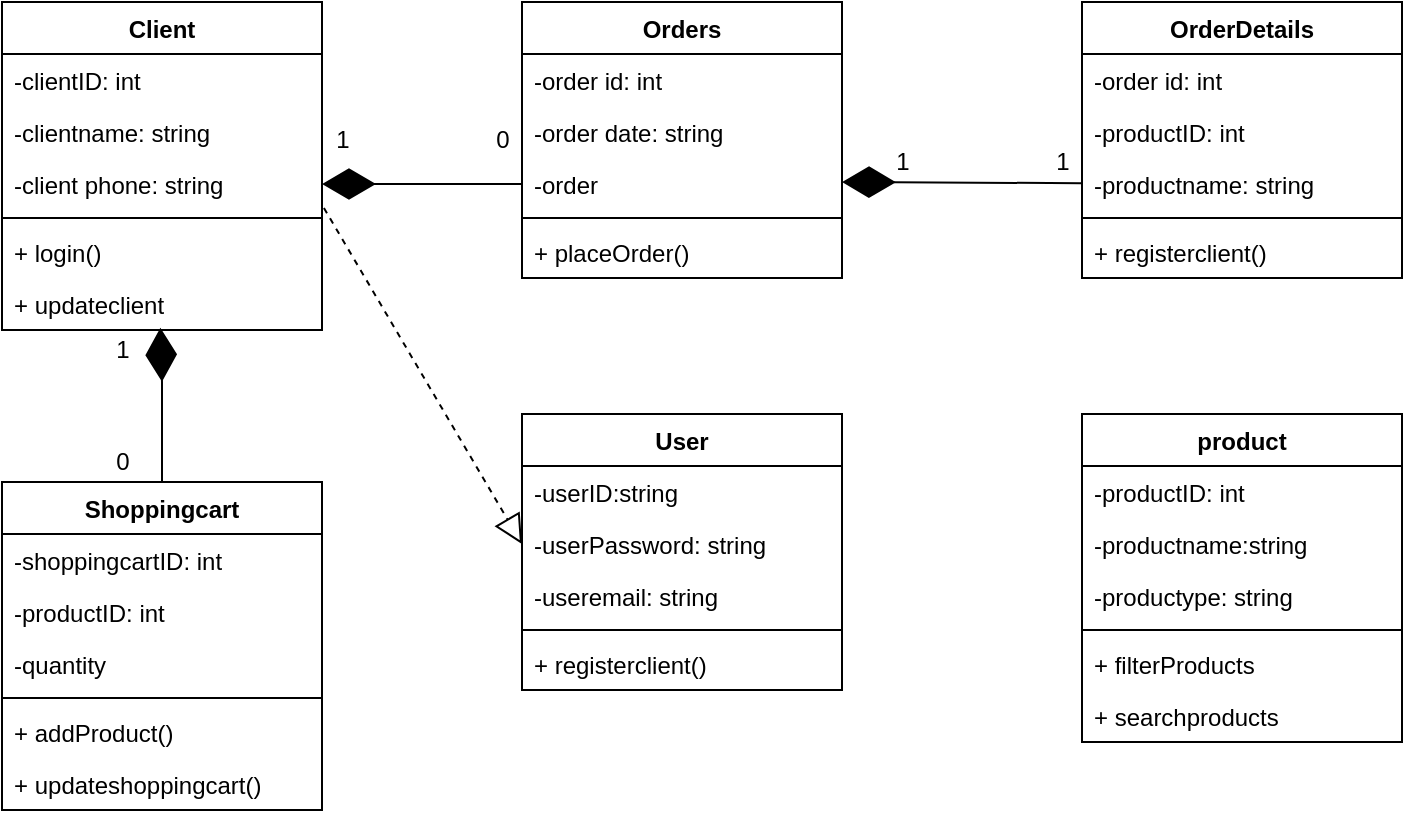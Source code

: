 <mxfile version="18.1.3" type="github"><diagram id="--F2o7LHzyl1BQuGuz0v" name="Page-1"><mxGraphModel dx="1102" dy="585" grid="1" gridSize="10" guides="1" tooltips="1" connect="1" arrows="1" fold="1" page="1" pageScale="1" pageWidth="827" pageHeight="1169" math="0" shadow="0"><root><mxCell id="0"/><mxCell id="1" parent="0"/><mxCell id="5KZNHslrljtQjDeYpH6S-27" value="Client" style="swimlane;fontStyle=1;align=center;verticalAlign=top;childLayout=stackLayout;horizontal=1;startSize=26;horizontalStack=0;resizeParent=1;resizeParentMax=0;resizeLast=0;collapsible=1;marginBottom=0;" vertex="1" parent="1"><mxGeometry x="120" y="150" width="160" height="164" as="geometry"/></mxCell><mxCell id="5KZNHslrljtQjDeYpH6S-28" value="-clientID: int" style="text;strokeColor=none;fillColor=none;align=left;verticalAlign=top;spacingLeft=4;spacingRight=4;overflow=hidden;rotatable=0;points=[[0,0.5],[1,0.5]];portConstraint=eastwest;" vertex="1" parent="5KZNHslrljtQjDeYpH6S-27"><mxGeometry y="26" width="160" height="26" as="geometry"/></mxCell><mxCell id="5KZNHslrljtQjDeYpH6S-31" value="-clientname: string" style="text;strokeColor=none;fillColor=none;align=left;verticalAlign=top;spacingLeft=4;spacingRight=4;overflow=hidden;rotatable=0;points=[[0,0.5],[1,0.5]];portConstraint=eastwest;" vertex="1" parent="5KZNHslrljtQjDeYpH6S-27"><mxGeometry y="52" width="160" height="26" as="geometry"/></mxCell><mxCell id="5KZNHslrljtQjDeYpH6S-32" value="-client phone: string" style="text;strokeColor=none;fillColor=none;align=left;verticalAlign=top;spacingLeft=4;spacingRight=4;overflow=hidden;rotatable=0;points=[[0,0.5],[1,0.5]];portConstraint=eastwest;" vertex="1" parent="5KZNHslrljtQjDeYpH6S-27"><mxGeometry y="78" width="160" height="26" as="geometry"/></mxCell><mxCell id="5KZNHslrljtQjDeYpH6S-29" value="" style="line;strokeWidth=1;fillColor=none;align=left;verticalAlign=middle;spacingTop=-1;spacingLeft=3;spacingRight=3;rotatable=0;labelPosition=right;points=[];portConstraint=eastwest;" vertex="1" parent="5KZNHslrljtQjDeYpH6S-27"><mxGeometry y="104" width="160" height="8" as="geometry"/></mxCell><mxCell id="5KZNHslrljtQjDeYpH6S-30" value="+ login()" style="text;strokeColor=none;fillColor=none;align=left;verticalAlign=top;spacingLeft=4;spacingRight=4;overflow=hidden;rotatable=0;points=[[0,0.5],[1,0.5]];portConstraint=eastwest;" vertex="1" parent="5KZNHslrljtQjDeYpH6S-27"><mxGeometry y="112" width="160" height="26" as="geometry"/></mxCell><mxCell id="5KZNHslrljtQjDeYpH6S-33" value="+ updateclient" style="text;strokeColor=none;fillColor=none;align=left;verticalAlign=top;spacingLeft=4;spacingRight=4;overflow=hidden;rotatable=0;points=[[0,0.5],[1,0.5]];portConstraint=eastwest;" vertex="1" parent="5KZNHslrljtQjDeYpH6S-27"><mxGeometry y="138" width="160" height="26" as="geometry"/></mxCell><mxCell id="5KZNHslrljtQjDeYpH6S-34" value="Orders" style="swimlane;fontStyle=1;align=center;verticalAlign=top;childLayout=stackLayout;horizontal=1;startSize=26;horizontalStack=0;resizeParent=1;resizeParentMax=0;resizeLast=0;collapsible=1;marginBottom=0;" vertex="1" parent="1"><mxGeometry x="380" y="150" width="160" height="138" as="geometry"/></mxCell><mxCell id="5KZNHslrljtQjDeYpH6S-35" value="-order id: int" style="text;strokeColor=none;fillColor=none;align=left;verticalAlign=top;spacingLeft=4;spacingRight=4;overflow=hidden;rotatable=0;points=[[0,0.5],[1,0.5]];portConstraint=eastwest;" vertex="1" parent="5KZNHslrljtQjDeYpH6S-34"><mxGeometry y="26" width="160" height="26" as="geometry"/></mxCell><mxCell id="5KZNHslrljtQjDeYpH6S-36" value="-order date: string&#10;" style="text;strokeColor=none;fillColor=none;align=left;verticalAlign=top;spacingLeft=4;spacingRight=4;overflow=hidden;rotatable=0;points=[[0,0.5],[1,0.5]];portConstraint=eastwest;" vertex="1" parent="5KZNHslrljtQjDeYpH6S-34"><mxGeometry y="52" width="160" height="26" as="geometry"/></mxCell><mxCell id="5KZNHslrljtQjDeYpH6S-37" value="-order" style="text;strokeColor=none;fillColor=none;align=left;verticalAlign=top;spacingLeft=4;spacingRight=4;overflow=hidden;rotatable=0;points=[[0,0.5],[1,0.5]];portConstraint=eastwest;" vertex="1" parent="5KZNHslrljtQjDeYpH6S-34"><mxGeometry y="78" width="160" height="26" as="geometry"/></mxCell><mxCell id="5KZNHslrljtQjDeYpH6S-38" value="" style="line;strokeWidth=1;fillColor=none;align=left;verticalAlign=middle;spacingTop=-1;spacingLeft=3;spacingRight=3;rotatable=0;labelPosition=right;points=[];portConstraint=eastwest;" vertex="1" parent="5KZNHslrljtQjDeYpH6S-34"><mxGeometry y="104" width="160" height="8" as="geometry"/></mxCell><mxCell id="5KZNHslrljtQjDeYpH6S-39" value="+ placeOrder()" style="text;strokeColor=none;fillColor=none;align=left;verticalAlign=top;spacingLeft=4;spacingRight=4;overflow=hidden;rotatable=0;points=[[0,0.5],[1,0.5]];portConstraint=eastwest;" vertex="1" parent="5KZNHslrljtQjDeYpH6S-34"><mxGeometry y="112" width="160" height="26" as="geometry"/></mxCell><mxCell id="5KZNHslrljtQjDeYpH6S-41" value="OrderDetails" style="swimlane;fontStyle=1;align=center;verticalAlign=top;childLayout=stackLayout;horizontal=1;startSize=26;horizontalStack=0;resizeParent=1;resizeParentMax=0;resizeLast=0;collapsible=1;marginBottom=0;" vertex="1" parent="1"><mxGeometry x="660" y="150" width="160" height="138" as="geometry"/></mxCell><mxCell id="5KZNHslrljtQjDeYpH6S-42" value="-order id: int" style="text;strokeColor=none;fillColor=none;align=left;verticalAlign=top;spacingLeft=4;spacingRight=4;overflow=hidden;rotatable=0;points=[[0,0.5],[1,0.5]];portConstraint=eastwest;" vertex="1" parent="5KZNHslrljtQjDeYpH6S-41"><mxGeometry y="26" width="160" height="26" as="geometry"/></mxCell><mxCell id="5KZNHslrljtQjDeYpH6S-43" value="-productID: int" style="text;strokeColor=none;fillColor=none;align=left;verticalAlign=top;spacingLeft=4;spacingRight=4;overflow=hidden;rotatable=0;points=[[0,0.5],[1,0.5]];portConstraint=eastwest;" vertex="1" parent="5KZNHslrljtQjDeYpH6S-41"><mxGeometry y="52" width="160" height="26" as="geometry"/></mxCell><mxCell id="5KZNHslrljtQjDeYpH6S-44" value="-productname: string" style="text;strokeColor=none;fillColor=none;align=left;verticalAlign=top;spacingLeft=4;spacingRight=4;overflow=hidden;rotatable=0;points=[[0,0.5],[1,0.5]];portConstraint=eastwest;" vertex="1" parent="5KZNHslrljtQjDeYpH6S-41"><mxGeometry y="78" width="160" height="26" as="geometry"/></mxCell><mxCell id="5KZNHslrljtQjDeYpH6S-45" value="" style="line;strokeWidth=1;fillColor=none;align=left;verticalAlign=middle;spacingTop=-1;spacingLeft=3;spacingRight=3;rotatable=0;labelPosition=right;points=[];portConstraint=eastwest;" vertex="1" parent="5KZNHslrljtQjDeYpH6S-41"><mxGeometry y="104" width="160" height="8" as="geometry"/></mxCell><mxCell id="5KZNHslrljtQjDeYpH6S-47" value="+ registerclient()" style="text;strokeColor=none;fillColor=none;align=left;verticalAlign=top;spacingLeft=4;spacingRight=4;overflow=hidden;rotatable=0;points=[[0,0.5],[1,0.5]];portConstraint=eastwest;" vertex="1" parent="5KZNHslrljtQjDeYpH6S-41"><mxGeometry y="112" width="160" height="26" as="geometry"/></mxCell><mxCell id="5KZNHslrljtQjDeYpH6S-49" value="User" style="swimlane;fontStyle=1;align=center;verticalAlign=top;childLayout=stackLayout;horizontal=1;startSize=26;horizontalStack=0;resizeParent=1;resizeParentMax=0;resizeLast=0;collapsible=1;marginBottom=0;" vertex="1" parent="1"><mxGeometry x="380" y="356" width="160" height="138" as="geometry"/></mxCell><mxCell id="5KZNHslrljtQjDeYpH6S-50" value="-userID:string" style="text;strokeColor=none;fillColor=none;align=left;verticalAlign=top;spacingLeft=4;spacingRight=4;overflow=hidden;rotatable=0;points=[[0,0.5],[1,0.5]];portConstraint=eastwest;" vertex="1" parent="5KZNHslrljtQjDeYpH6S-49"><mxGeometry y="26" width="160" height="26" as="geometry"/></mxCell><mxCell id="5KZNHslrljtQjDeYpH6S-51" value="-userPassword: string" style="text;strokeColor=none;fillColor=none;align=left;verticalAlign=top;spacingLeft=4;spacingRight=4;overflow=hidden;rotatable=0;points=[[0,0.5],[1,0.5]];portConstraint=eastwest;" vertex="1" parent="5KZNHslrljtQjDeYpH6S-49"><mxGeometry y="52" width="160" height="26" as="geometry"/></mxCell><mxCell id="5KZNHslrljtQjDeYpH6S-52" value="-useremail: string" style="text;strokeColor=none;fillColor=none;align=left;verticalAlign=top;spacingLeft=4;spacingRight=4;overflow=hidden;rotatable=0;points=[[0,0.5],[1,0.5]];portConstraint=eastwest;" vertex="1" parent="5KZNHslrljtQjDeYpH6S-49"><mxGeometry y="78" width="160" height="26" as="geometry"/></mxCell><mxCell id="5KZNHslrljtQjDeYpH6S-53" value="" style="line;strokeWidth=1;fillColor=none;align=left;verticalAlign=middle;spacingTop=-1;spacingLeft=3;spacingRight=3;rotatable=0;labelPosition=right;points=[];portConstraint=eastwest;" vertex="1" parent="5KZNHslrljtQjDeYpH6S-49"><mxGeometry y="104" width="160" height="8" as="geometry"/></mxCell><mxCell id="5KZNHslrljtQjDeYpH6S-55" value="+ registerclient()" style="text;strokeColor=none;fillColor=none;align=left;verticalAlign=top;spacingLeft=4;spacingRight=4;overflow=hidden;rotatable=0;points=[[0,0.5],[1,0.5]];portConstraint=eastwest;" vertex="1" parent="5KZNHslrljtQjDeYpH6S-49"><mxGeometry y="112" width="160" height="26" as="geometry"/></mxCell><mxCell id="5KZNHslrljtQjDeYpH6S-57" value="product" style="swimlane;fontStyle=1;align=center;verticalAlign=top;childLayout=stackLayout;horizontal=1;startSize=26;horizontalStack=0;resizeParent=1;resizeParentMax=0;resizeLast=0;collapsible=1;marginBottom=0;" vertex="1" parent="1"><mxGeometry x="660" y="356" width="160" height="164" as="geometry"/></mxCell><mxCell id="5KZNHslrljtQjDeYpH6S-58" value="-productID: int" style="text;strokeColor=none;fillColor=none;align=left;verticalAlign=top;spacingLeft=4;spacingRight=4;overflow=hidden;rotatable=0;points=[[0,0.5],[1,0.5]];portConstraint=eastwest;" vertex="1" parent="5KZNHslrljtQjDeYpH6S-57"><mxGeometry y="26" width="160" height="26" as="geometry"/></mxCell><mxCell id="5KZNHslrljtQjDeYpH6S-59" value="-productname:string" style="text;strokeColor=none;fillColor=none;align=left;verticalAlign=top;spacingLeft=4;spacingRight=4;overflow=hidden;rotatable=0;points=[[0,0.5],[1,0.5]];portConstraint=eastwest;" vertex="1" parent="5KZNHslrljtQjDeYpH6S-57"><mxGeometry y="52" width="160" height="26" as="geometry"/></mxCell><mxCell id="5KZNHslrljtQjDeYpH6S-60" value="-productype: string" style="text;strokeColor=none;fillColor=none;align=left;verticalAlign=top;spacingLeft=4;spacingRight=4;overflow=hidden;rotatable=0;points=[[0,0.5],[1,0.5]];portConstraint=eastwest;" vertex="1" parent="5KZNHslrljtQjDeYpH6S-57"><mxGeometry y="78" width="160" height="26" as="geometry"/></mxCell><mxCell id="5KZNHslrljtQjDeYpH6S-61" value="" style="line;strokeWidth=1;fillColor=none;align=left;verticalAlign=middle;spacingTop=-1;spacingLeft=3;spacingRight=3;rotatable=0;labelPosition=right;points=[];portConstraint=eastwest;" vertex="1" parent="5KZNHslrljtQjDeYpH6S-57"><mxGeometry y="104" width="160" height="8" as="geometry"/></mxCell><mxCell id="5KZNHslrljtQjDeYpH6S-62" value="+ filterProducts" style="text;strokeColor=none;fillColor=none;align=left;verticalAlign=top;spacingLeft=4;spacingRight=4;overflow=hidden;rotatable=0;points=[[0,0.5],[1,0.5]];portConstraint=eastwest;" vertex="1" parent="5KZNHslrljtQjDeYpH6S-57"><mxGeometry y="112" width="160" height="26" as="geometry"/></mxCell><mxCell id="5KZNHslrljtQjDeYpH6S-63" value="+ searchproducts" style="text;strokeColor=none;fillColor=none;align=left;verticalAlign=top;spacingLeft=4;spacingRight=4;overflow=hidden;rotatable=0;points=[[0,0.5],[1,0.5]];portConstraint=eastwest;" vertex="1" parent="5KZNHslrljtQjDeYpH6S-57"><mxGeometry y="138" width="160" height="26" as="geometry"/></mxCell><mxCell id="5KZNHslrljtQjDeYpH6S-64" value="Shoppingcart" style="swimlane;fontStyle=1;align=center;verticalAlign=top;childLayout=stackLayout;horizontal=1;startSize=26;horizontalStack=0;resizeParent=1;resizeParentMax=0;resizeLast=0;collapsible=1;marginBottom=0;" vertex="1" parent="1"><mxGeometry x="120" y="390" width="160" height="164" as="geometry"/></mxCell><mxCell id="5KZNHslrljtQjDeYpH6S-65" value="-shoppingcartID: int" style="text;strokeColor=none;fillColor=none;align=left;verticalAlign=top;spacingLeft=4;spacingRight=4;overflow=hidden;rotatable=0;points=[[0,0.5],[1,0.5]];portConstraint=eastwest;" vertex="1" parent="5KZNHslrljtQjDeYpH6S-64"><mxGeometry y="26" width="160" height="26" as="geometry"/></mxCell><mxCell id="5KZNHslrljtQjDeYpH6S-66" value="-productID: int" style="text;strokeColor=none;fillColor=none;align=left;verticalAlign=top;spacingLeft=4;spacingRight=4;overflow=hidden;rotatable=0;points=[[0,0.5],[1,0.5]];portConstraint=eastwest;" vertex="1" parent="5KZNHslrljtQjDeYpH6S-64"><mxGeometry y="52" width="160" height="26" as="geometry"/></mxCell><mxCell id="5KZNHslrljtQjDeYpH6S-67" value="-quantity" style="text;strokeColor=none;fillColor=none;align=left;verticalAlign=top;spacingLeft=4;spacingRight=4;overflow=hidden;rotatable=0;points=[[0,0.5],[1,0.5]];portConstraint=eastwest;" vertex="1" parent="5KZNHslrljtQjDeYpH6S-64"><mxGeometry y="78" width="160" height="26" as="geometry"/></mxCell><mxCell id="5KZNHslrljtQjDeYpH6S-68" value="" style="line;strokeWidth=1;fillColor=none;align=left;verticalAlign=middle;spacingTop=-1;spacingLeft=3;spacingRight=3;rotatable=0;labelPosition=right;points=[];portConstraint=eastwest;" vertex="1" parent="5KZNHslrljtQjDeYpH6S-64"><mxGeometry y="104" width="160" height="8" as="geometry"/></mxCell><mxCell id="5KZNHslrljtQjDeYpH6S-69" value="+ addProduct()" style="text;strokeColor=none;fillColor=none;align=left;verticalAlign=top;spacingLeft=4;spacingRight=4;overflow=hidden;rotatable=0;points=[[0,0.5],[1,0.5]];portConstraint=eastwest;" vertex="1" parent="5KZNHslrljtQjDeYpH6S-64"><mxGeometry y="112" width="160" height="26" as="geometry"/></mxCell><mxCell id="5KZNHslrljtQjDeYpH6S-70" value="+ updateshoppingcart()" style="text;strokeColor=none;fillColor=none;align=left;verticalAlign=top;spacingLeft=4;spacingRight=4;overflow=hidden;rotatable=0;points=[[0,0.5],[1,0.5]];portConstraint=eastwest;" vertex="1" parent="5KZNHslrljtQjDeYpH6S-64"><mxGeometry y="138" width="160" height="26" as="geometry"/></mxCell><mxCell id="5KZNHslrljtQjDeYpH6S-73" value="" style="endArrow=diamondThin;endFill=1;endSize=24;html=1;rounded=0;entryX=1;entryY=0.5;entryDx=0;entryDy=0;exitX=0;exitY=0.5;exitDx=0;exitDy=0;" edge="1" parent="1" source="5KZNHslrljtQjDeYpH6S-37" target="5KZNHslrljtQjDeYpH6S-32"><mxGeometry width="160" relative="1" as="geometry"><mxPoint x="290" y="300" as="sourcePoint"/><mxPoint x="450" y="300" as="targetPoint"/><Array as="points"><mxPoint x="310" y="241"/></Array></mxGeometry></mxCell><mxCell id="5KZNHslrljtQjDeYpH6S-74" value="" style="endArrow=diamondThin;endFill=1;endSize=24;html=1;rounded=0;" edge="1" parent="1" source="5KZNHslrljtQjDeYpH6S-44"><mxGeometry width="160" relative="1" as="geometry"><mxPoint x="580" y="240" as="sourcePoint"/><mxPoint x="540" y="240" as="targetPoint"/></mxGeometry></mxCell><mxCell id="5KZNHslrljtQjDeYpH6S-76" value="" style="endArrow=block;dashed=1;endFill=0;endSize=12;html=1;rounded=0;entryX=0;entryY=0.5;entryDx=0;entryDy=0;exitX=1.006;exitY=0.962;exitDx=0;exitDy=0;exitPerimeter=0;" edge="1" parent="1" source="5KZNHslrljtQjDeYpH6S-32" target="5KZNHslrljtQjDeYpH6S-51"><mxGeometry width="160" relative="1" as="geometry"><mxPoint x="180" y="300" as="sourcePoint"/><mxPoint x="340" y="300" as="targetPoint"/></mxGeometry></mxCell><mxCell id="5KZNHslrljtQjDeYpH6S-78" value="" style="endArrow=diamondThin;endFill=1;endSize=24;html=1;rounded=0;entryX=0.495;entryY=0.956;entryDx=0;entryDy=0;exitX=0.5;exitY=0;exitDx=0;exitDy=0;entryPerimeter=0;" edge="1" parent="1" source="5KZNHslrljtQjDeYpH6S-64" target="5KZNHslrljtQjDeYpH6S-33"><mxGeometry width="160" relative="1" as="geometry"><mxPoint x="240" y="340" as="sourcePoint"/><mxPoint x="170" y="340" as="targetPoint"/><Array as="points"><mxPoint x="200" y="340"/></Array></mxGeometry></mxCell><mxCell id="5KZNHslrljtQjDeYpH6S-79" value="1" style="text;html=1;align=center;verticalAlign=middle;resizable=0;points=[];autosize=1;strokeColor=none;fillColor=none;" vertex="1" parent="1"><mxGeometry x="170" y="314" width="20" height="20" as="geometry"/></mxCell><mxCell id="5KZNHslrljtQjDeYpH6S-80" value="0" style="text;html=1;align=center;verticalAlign=middle;resizable=0;points=[];autosize=1;strokeColor=none;fillColor=none;" vertex="1" parent="1"><mxGeometry x="170" y="370" width="20" height="20" as="geometry"/></mxCell><mxCell id="5KZNHslrljtQjDeYpH6S-81" value="1" style="text;html=1;align=center;verticalAlign=middle;resizable=0;points=[];autosize=1;strokeColor=none;fillColor=none;" vertex="1" parent="1"><mxGeometry x="280" y="209" width="20" height="20" as="geometry"/></mxCell><mxCell id="5KZNHslrljtQjDeYpH6S-82" value="0" style="text;html=1;align=center;verticalAlign=middle;resizable=0;points=[];autosize=1;strokeColor=none;fillColor=none;" vertex="1" parent="1"><mxGeometry x="360" y="209" width="20" height="20" as="geometry"/></mxCell><mxCell id="5KZNHslrljtQjDeYpH6S-83" value="1" style="text;html=1;align=center;verticalAlign=middle;resizable=0;points=[];autosize=1;strokeColor=none;fillColor=none;" vertex="1" parent="1"><mxGeometry x="560" y="220" width="20" height="20" as="geometry"/></mxCell><mxCell id="5KZNHslrljtQjDeYpH6S-84" value="1" style="text;html=1;align=center;verticalAlign=middle;resizable=0;points=[];autosize=1;strokeColor=none;fillColor=none;" vertex="1" parent="1"><mxGeometry x="640" y="220" width="20" height="20" as="geometry"/></mxCell></root></mxGraphModel></diagram></mxfile>